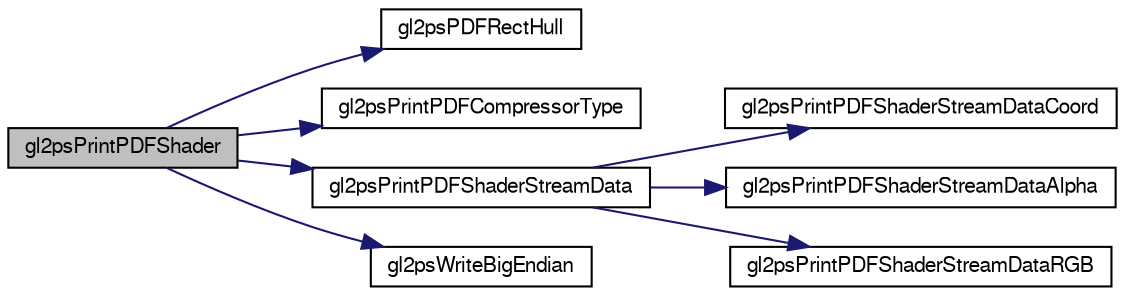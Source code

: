 digraph G
{
  edge [fontname="FreeSans",fontsize="10",labelfontname="FreeSans",labelfontsize="10"];
  node [fontname="FreeSans",fontsize="10",shape=record];
  rankdir="LR";
  Node1 [label="gl2psPrintPDFShader",height=0.2,width=0.4,color="black", fillcolor="grey75", style="filled" fontcolor="black"];
  Node1 -> Node2 [color="midnightblue",fontsize="10",style="solid",fontname="FreeSans"];
  Node2 [label="gl2psPDFRectHull",height=0.2,width=0.4,color="black", fillcolor="white", style="filled",URL="$gl2ps_8c.html#a7c567436ebdf68003f6008e33eec3e5a"];
  Node1 -> Node3 [color="midnightblue",fontsize="10",style="solid",fontname="FreeSans"];
  Node3 [label="gl2psPrintPDFCompressorType",height=0.2,width=0.4,color="black", fillcolor="white", style="filled",URL="$gl2ps_8c.html#a3aaeb02c13723795687b66724c6f11b0"];
  Node1 -> Node4 [color="midnightblue",fontsize="10",style="solid",fontname="FreeSans"];
  Node4 [label="gl2psPrintPDFShaderStreamData",height=0.2,width=0.4,color="black", fillcolor="white", style="filled",URL="$gl2ps_8c.html#affe9dd97a47572a8adc89145da2c6e66"];
  Node4 -> Node5 [color="midnightblue",fontsize="10",style="solid",fontname="FreeSans"];
  Node5 [label="gl2psPrintPDFShaderStreamDataCoord",height=0.2,width=0.4,color="black", fillcolor="white", style="filled",URL="$gl2ps_8c.html#a6613ba5cb6bc0a9dbdc49009d6bd8196"];
  Node4 -> Node6 [color="midnightblue",fontsize="10",style="solid",fontname="FreeSans"];
  Node6 [label="gl2psPrintPDFShaderStreamDataAlpha",height=0.2,width=0.4,color="black", fillcolor="white", style="filled",URL="$gl2ps_8c.html#ace097226570d4446c513b8c8ea509bb1"];
  Node4 -> Node7 [color="midnightblue",fontsize="10",style="solid",fontname="FreeSans"];
  Node7 [label="gl2psPrintPDFShaderStreamDataRGB",height=0.2,width=0.4,color="black", fillcolor="white", style="filled",URL="$gl2ps_8c.html#a41332d5673736cd9f31c1acd8b62e960"];
  Node1 -> Node8 [color="midnightblue",fontsize="10",style="solid",fontname="FreeSans"];
  Node8 [label="gl2psWriteBigEndian",height=0.2,width=0.4,color="black", fillcolor="white", style="filled",URL="$gl2ps_8c.html#ae5de03a0bcb72efeaae1a162fef19b4d"];
}
